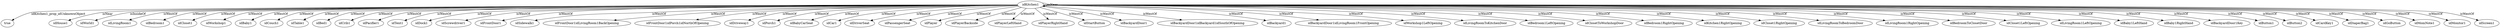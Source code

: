 digraph  {
idKitchen1 [node_type=entity_node];
true [node_type=property_node];
idHouse1 [node_type=entity_node];
idWorld1 [node_type=entity_node];
idLivingRoom1 [node_type=entity_node];
idBedroom1 [node_type=entity_node];
idCloset1 [node_type=entity_node];
idWorkshop1 [node_type=entity_node];
idBaby1 [node_type=entity_node];
idCouch1 [node_type=entity_node];
idTable1 [node_type=entity_node];
idBed1 [node_type=entity_node];
idCrib1 [node_type=entity_node];
idPacifier1 [node_type=entity_node];
idTent1 [node_type=entity_node];
idDock1 [node_type=entity_node];
idScrewdriver1 [node_type=entity_node];
idFrontDoor1 [node_type=entity_node];
idSidewalk1 [node_type=entity_node];
idFrontDoor1idLivingRoom1BackOpening [node_type=entity_node];
idFrontDoor1idPorch1idNorthOfOpening [node_type=entity_node];
idDriveway1 [node_type=entity_node];
idPorch1 [node_type=entity_node];
idBabyCarSeat [node_type=entity_node];
idCar1 [node_type=entity_node];
idDriverSeat [node_type=entity_node];
idPassengerSeat [node_type=entity_node];
idPlayer [node_type=entity_node];
idPlayerBackside [node_type=entity_node];
idPlayerLeftHand [node_type=entity_node];
idPlayerRightHand [node_type=entity_node];
idStartButton [node_type=entity_node];
idBackyardDoor1 [node_type=entity_node];
idBackyardDoor1idBackyard1idSouthOfOpening [node_type=entity_node];
idBackyard1 [node_type=entity_node];
idBackyardDoor1idLivingRoom1FrontOpening [node_type=entity_node];
idWorkshop1LeftOpening [node_type=entity_node];
idLivingRoomToKitchenDoor [node_type=entity_node];
idBedroom1LeftOpening [node_type=entity_node];
idClosetToWorkshopDoor [node_type=entity_node];
idBedroom1RightOpening [node_type=entity_node];
idKitchen1RightOpening [node_type=entity_node];
idCloset1RightOpening [node_type=entity_node];
idLivingRoomToBedroomDoor [node_type=entity_node];
idLivingRoom1RightOpening [node_type=entity_node];
idBedroomToClosetDoor [node_type=entity_node];
idCloset1LeftOpening [node_type=entity_node];
idLivingRoom1LeftOpening [node_type=entity_node];
idBaby1LeftHand [node_type=entity_node];
idBaby1RightHand [node_type=entity_node];
idBackyardDoor1Key [node_type=entity_node];
idButton1 [node_type=entity_node];
idButton2 [node_type=entity_node];
idCardKey1 [node_type=entity_node];
idDiaperBag1 [node_type=entity_node];
idGoButton [node_type=entity_node];
idMomNote1 [node_type=entity_node];
idMonitor1 [node_type=entity_node];
idScreen1 [node_type=entity_node];
idKitchen1 -> true  [edge_type=property, label=idKitchen1_prop_idUnknownObject];
idKitchen1 -> idHouse1  [edge_type=relationship, label=isNear];
idKitchen1 -> idWorld1  [edge_type=relationship, label=isInsideOf];
idKitchen1 -> idLivingRoom1  [edge_type=relationship, label=isWestOf];
idKitchen1 -> idKitchen1  [edge_type=relationship, label=isNear];
idKitchen1 -> idBedroom1  [edge_type=relationship, label=isWestOf];
idKitchen1 -> idCloset1  [edge_type=relationship, label=isWestOf];
idKitchen1 -> idWorkshop1  [edge_type=relationship, label=isWestOf];
idKitchen1 -> idBaby1  [edge_type=relationship, label=isWestOf];
idKitchen1 -> idCouch1  [edge_type=relationship, label=isWestOf];
idKitchen1 -> idTable1  [edge_type=relationship, label=isWestOf];
idKitchen1 -> idBed1  [edge_type=relationship, label=isWestOf];
idKitchen1 -> idCrib1  [edge_type=relationship, label=isWestOf];
idKitchen1 -> idPacifier1  [edge_type=relationship, label=isWestOf];
idKitchen1 -> idTent1  [edge_type=relationship, label=isWestOf];
idKitchen1 -> idDock1  [edge_type=relationship, label=isWestOf];
idKitchen1 -> idScrewdriver1  [edge_type=relationship, label=isWestOf];
idKitchen1 -> idFrontDoor1  [edge_type=relationship, label=isWestOf];
idKitchen1 -> idSidewalk1  [edge_type=relationship, label=isWestOf];
idKitchen1 -> idFrontDoor1idLivingRoom1BackOpening  [edge_type=relationship, label=isWestOf];
idKitchen1 -> idFrontDoor1idPorch1idNorthOfOpening  [edge_type=relationship, label=isWestOf];
idKitchen1 -> idDriveway1  [edge_type=relationship, label=isWestOf];
idKitchen1 -> idPorch1  [edge_type=relationship, label=isWestOf];
idKitchen1 -> idBabyCarSeat  [edge_type=relationship, label=isWestOf];
idKitchen1 -> idCar1  [edge_type=relationship, label=isWestOf];
idKitchen1 -> idDriverSeat  [edge_type=relationship, label=isWestOf];
idKitchen1 -> idPassengerSeat  [edge_type=relationship, label=isWestOf];
idKitchen1 -> idPlayer  [edge_type=relationship, label=isWestOf];
idKitchen1 -> idPlayerBackside  [edge_type=relationship, label=isWestOf];
idKitchen1 -> idPlayerLeftHand  [edge_type=relationship, label=isWestOf];
idKitchen1 -> idPlayerRightHand  [edge_type=relationship, label=isWestOf];
idKitchen1 -> idStartButton  [edge_type=relationship, label=isWestOf];
idKitchen1 -> idBackyardDoor1  [edge_type=relationship, label=isWestOf];
idKitchen1 -> idBackyardDoor1idBackyard1idSouthOfOpening  [edge_type=relationship, label=isWestOf];
idKitchen1 -> idBackyard1  [edge_type=relationship, label=isWestOf];
idKitchen1 -> idBackyardDoor1idLivingRoom1FrontOpening  [edge_type=relationship, label=isWestOf];
idKitchen1 -> idWorkshop1LeftOpening  [edge_type=relationship, label=isWestOf];
idKitchen1 -> idLivingRoomToKitchenDoor  [edge_type=relationship, label=isWestOf];
idKitchen1 -> idBedroom1LeftOpening  [edge_type=relationship, label=isWestOf];
idKitchen1 -> idClosetToWorkshopDoor  [edge_type=relationship, label=isWestOf];
idKitchen1 -> idBedroom1RightOpening  [edge_type=relationship, label=isWestOf];
idKitchen1 -> idKitchen1RightOpening  [edge_type=relationship, label=isWestOf];
idKitchen1 -> idCloset1RightOpening  [edge_type=relationship, label=isWestOf];
idKitchen1 -> idLivingRoomToBedroomDoor  [edge_type=relationship, label=isWestOf];
idKitchen1 -> idLivingRoom1RightOpening  [edge_type=relationship, label=isWestOf];
idKitchen1 -> idBedroomToClosetDoor  [edge_type=relationship, label=isWestOf];
idKitchen1 -> idCloset1LeftOpening  [edge_type=relationship, label=isWestOf];
idKitchen1 -> idLivingRoom1LeftOpening  [edge_type=relationship, label=isWestOf];
idKitchen1 -> idBaby1LeftHand  [edge_type=relationship, label=isWestOf];
idKitchen1 -> idBaby1RightHand  [edge_type=relationship, label=isWestOf];
idKitchen1 -> idBackyardDoor1Key  [edge_type=relationship, label=isWestOf];
idKitchen1 -> idButton1  [edge_type=relationship, label=isWestOf];
idKitchen1 -> idButton2  [edge_type=relationship, label=isWestOf];
idKitchen1 -> idCardKey1  [edge_type=relationship, label=isWestOf];
idKitchen1 -> idDiaperBag1  [edge_type=relationship, label=isWestOf];
idKitchen1 -> idGoButton  [edge_type=relationship, label=isWestOf];
idKitchen1 -> idMomNote1  [edge_type=relationship, label=isWestOf];
idKitchen1 -> idMonitor1  [edge_type=relationship, label=isWestOf];
idKitchen1 -> idScreen1  [edge_type=relationship, label=isWestOf];
}
